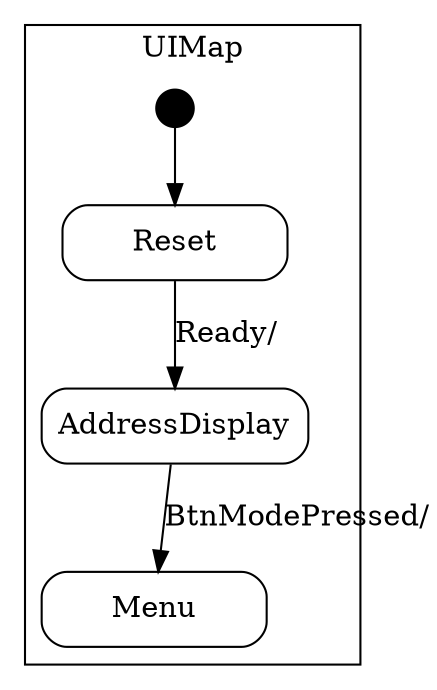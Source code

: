 digraph UserInterface {

    node
        [shape=Mrecord width=1.5];

    subgraph cluster_UIMap {

        label="UIMap";

        //
        // States (Nodes)
        //

        "UIMap::Reset"
            [label="{Reset}"];

        "UIMap::AddressDisplay"
            [label="{AddressDisplay}"];

        "UIMap::Menu"
            [label="{Menu}"];

        "%start"
            [label="" shape=circle style=filled fillcolor=black width=0.25];

    }

    //
    // Transitions (Edges)
    //

    "UIMap::Reset" -> "UIMap::AddressDisplay"
        [label="Ready/\l"];

    "UIMap::AddressDisplay" -> "UIMap::Menu"
        [label="BtnModePressed/\l"];

    "%start" -> "UIMap::Reset"

}
